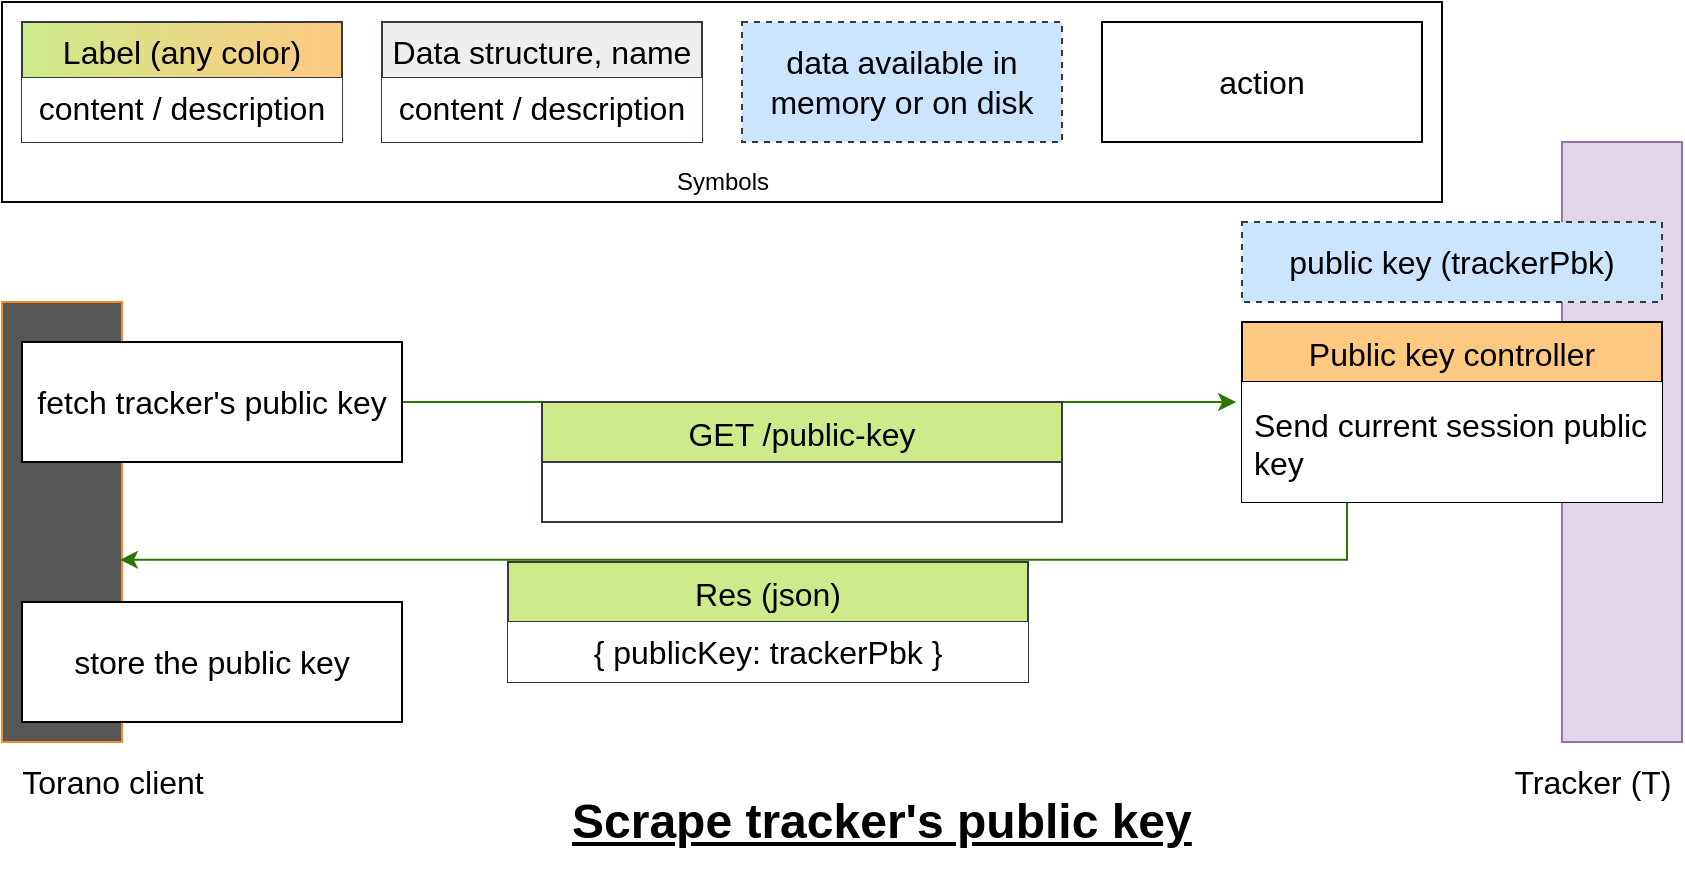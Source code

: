 <mxfile version="19.0.3" type="device"><diagram id="BzUFFizU8-wW_hmCJIyQ" name="Page-1"><mxGraphModel dx="1363" dy="905" grid="1" gridSize="10" guides="1" tooltips="1" connect="1" arrows="1" fold="1" page="1" pageScale="1" pageWidth="850" pageHeight="1100" math="0" shadow="0"><root><mxCell id="0"/><mxCell id="1" parent="0"/><mxCell id="PHUq9M7F-iocGRsVr-AD-2" value="&lt;h1&gt;&lt;u&gt;Scrape tracker's public key&lt;/u&gt;&lt;/h1&gt;&lt;span style=&quot;background-color: initial;&quot;&gt;&lt;br&gt;&lt;/span&gt;" style="text;html=1;strokeColor=none;fillColor=none;spacing=5;spacingTop=-20;whiteSpace=wrap;overflow=hidden;rounded=0;" parent="1" vertex="1"><mxGeometry x="290" y="420" width="325" height="50" as="geometry"/></mxCell><mxCell id="PHUq9M7F-iocGRsVr-AD-3" value="" style="rounded=0;whiteSpace=wrap;html=1;fillColor=#575757;gradientColor=none;strokeColor=#FF8826;" parent="1" vertex="1"><mxGeometry x="10" y="180" width="60" height="220" as="geometry"/></mxCell><mxCell id="PHUq9M7F-iocGRsVr-AD-5" value="" style="rounded=0;whiteSpace=wrap;html=1;fillColor=#e1d5e7;strokeColor=#9673a6;" parent="1" vertex="1"><mxGeometry x="790" y="100" width="60" height="300" as="geometry"/></mxCell><mxCell id="PHUq9M7F-iocGRsVr-AD-6" value="&lt;font style=&quot;font-size: 16px;&quot;&gt;Tracker (T)&lt;br&gt;&lt;/font&gt;" style="text;html=1;align=center;verticalAlign=middle;resizable=0;points=[];autosize=1;strokeColor=none;fillColor=none;" parent="1" vertex="1"><mxGeometry x="760" y="410" width="90" height="20" as="geometry"/></mxCell><mxCell id="5meGlK2kvClp8xzbP9J2-16" style="edgeStyle=orthogonalEdgeStyle;rounded=0;orthogonalLoop=1;jettySize=auto;html=1;exitX=0.25;exitY=1;exitDx=0;exitDy=0;entryX=0.983;entryY=0.586;entryDx=0;entryDy=0;entryPerimeter=0;strokeColor=#2D7600;" parent="1" source="PHUq9M7F-iocGRsVr-AD-18" target="PHUq9M7F-iocGRsVr-AD-3" edge="1"><mxGeometry relative="1" as="geometry"/></mxCell><mxCell id="PHUq9M7F-iocGRsVr-AD-18" value="Public key controller" style="swimlane;fontStyle=0;childLayout=stackLayout;horizontal=1;startSize=30;horizontalStack=0;resizeParent=1;resizeParentMax=0;resizeLast=0;collapsible=1;marginBottom=0;rounded=0;fontSize=16;fontColor=default;strokeColor=#000000;fillColor=#FFC982;" parent="1" vertex="1"><mxGeometry x="630" y="190" width="210" height="90" as="geometry"/></mxCell><mxCell id="PHUq9M7F-iocGRsVr-AD-19" value="Send current session public&#10;key" style="text;strokeColor=none;fillColor=default;align=left;verticalAlign=middle;spacingLeft=4;spacingRight=4;overflow=hidden;points=[[0,0.5],[1,0.5]];portConstraint=eastwest;rotatable=0;rounded=0;fontSize=16;fontColor=#000000;" parent="PHUq9M7F-iocGRsVr-AD-18" vertex="1"><mxGeometry y="30" width="210" height="60" as="geometry"/></mxCell><mxCell id="PHUq9M7F-iocGRsVr-AD-89" value="&lt;font style=&quot;font-size: 16px;&quot;&gt;Torano client&lt;br&gt;&lt;/font&gt;" style="text;html=1;align=center;verticalAlign=middle;resizable=0;points=[];autosize=1;strokeColor=none;fillColor=none;" parent="1" vertex="1"><mxGeometry x="10" y="410" width="110" height="20" as="geometry"/></mxCell><mxCell id="PHUq9M7F-iocGRsVr-AD-98" value="Res (json)" style="swimlane;fontStyle=0;childLayout=stackLayout;horizontal=1;startSize=30;horizontalStack=0;resizeParent=1;resizeParentMax=0;resizeLast=0;collapsible=1;marginBottom=0;rounded=0;fontSize=16;strokeColor=#36393d;fillColor=#cdeb8b;" parent="1" vertex="1"><mxGeometry x="263" y="310" width="260" height="60" as="geometry"/></mxCell><mxCell id="5meGlK2kvClp8xzbP9J2-5" value="&lt;h1&gt;&lt;/h1&gt;&lt;span style=&quot;background-color: initial;&quot;&gt;&lt;span style=&quot;font-size: 16px;&quot;&gt;{ publicKey: trackerPbk }&lt;/span&gt;&lt;br&gt;&lt;/span&gt;" style="text;html=1;strokeColor=none;fillColor=default;spacing=5;spacingTop=-20;whiteSpace=wrap;overflow=hidden;rounded=0;align=center;" parent="PHUq9M7F-iocGRsVr-AD-98" vertex="1"><mxGeometry y="30" width="260" height="30" as="geometry"/></mxCell><mxCell id="lMh2Hzzuw32ZyjEhVy7p-1" value="" style="group;fillColor=#cce5ff;strokeColor=#36393d;gradientColor=#ffffff;" parent="1" vertex="1" connectable="0"><mxGeometry x="10" y="30" width="720" height="100" as="geometry"/></mxCell><mxCell id="lMh2Hzzuw32ZyjEhVy7p-2" value="" style="rounded=0;whiteSpace=wrap;html=1;fillColor=default;strokeColor=#0D0702;" parent="lMh2Hzzuw32ZyjEhVy7p-1" vertex="1"><mxGeometry width="720" height="100" as="geometry"/></mxCell><mxCell id="lMh2Hzzuw32ZyjEhVy7p-3" value="&lt;font style=&quot;font-size: 16px;&quot;&gt;data&amp;nbsp;&lt;span&gt;&lt;span data-dobid=&quot;hdw&quot;&gt;available in memory or on disk&lt;/span&gt;&lt;/span&gt;&lt;br&gt;&lt;/font&gt;" style="rounded=0;whiteSpace=wrap;html=1;fillColor=#cce5ff;strokeColor=#36393d;dashed=1;strokeWidth=1;" parent="lMh2Hzzuw32ZyjEhVy7p-1" vertex="1"><mxGeometry x="370" y="10" width="160" height="60" as="geometry"/></mxCell><mxCell id="lMh2Hzzuw32ZyjEhVy7p-4" value="Data structure, name" style="swimlane;fontStyle=0;childLayout=stackLayout;horizontal=1;startSize=28;horizontalStack=0;resizeParent=1;resizeParentMax=0;resizeLast=0;collapsible=1;marginBottom=0;rounded=0;fontSize=16;fillColor=#eeeeee;strokeColor=#36393d;" parent="lMh2Hzzuw32ZyjEhVy7p-1" vertex="1"><mxGeometry x="190" y="10" width="160" height="60" as="geometry"/></mxCell><mxCell id="lMh2Hzzuw32ZyjEhVy7p-5" value="&lt;h1&gt;&lt;/h1&gt;&lt;span style=&quot;background-color: initial;&quot;&gt;&lt;div style=&quot;&quot;&gt;&lt;span style=&quot;font-size: 16px; background-color: initial;&quot;&gt;content / description&lt;/span&gt;&lt;/div&gt;&lt;/span&gt;" style="text;html=1;strokeColor=none;fillColor=default;spacing=5;spacingTop=-20;whiteSpace=wrap;overflow=hidden;rounded=0;align=center;" parent="lMh2Hzzuw32ZyjEhVy7p-4" vertex="1"><mxGeometry y="28" width="160" height="32" as="geometry"/></mxCell><mxCell id="lMh2Hzzuw32ZyjEhVy7p-6" value="Label (any color)" style="swimlane;fontStyle=0;childLayout=stackLayout;horizontal=1;startSize=28;horizontalStack=0;resizeParent=1;resizeParentMax=0;resizeLast=0;collapsible=1;marginBottom=0;rounded=0;fontSize=16;fillColor=#cdeb8b;strokeColor=#36393d;gradientColor=#FFC982;gradientDirection=east;" parent="lMh2Hzzuw32ZyjEhVy7p-1" vertex="1"><mxGeometry x="10" y="10" width="160" height="60" as="geometry"/></mxCell><mxCell id="lMh2Hzzuw32ZyjEhVy7p-7" value="&lt;h1&gt;&lt;/h1&gt;&lt;span style=&quot;background-color: initial;&quot;&gt;&lt;div style=&quot;&quot;&gt;&lt;span style=&quot;font-size: 16px; background-color: initial;&quot;&gt;content / description&lt;/span&gt;&lt;/div&gt;&lt;/span&gt;" style="text;html=1;strokeColor=none;fillColor=default;spacing=5;spacingTop=-20;whiteSpace=wrap;overflow=hidden;rounded=0;align=center;" parent="lMh2Hzzuw32ZyjEhVy7p-6" vertex="1"><mxGeometry y="28" width="160" height="32" as="geometry"/></mxCell><mxCell id="lMh2Hzzuw32ZyjEhVy7p-8" value="&lt;font style=&quot;font-size: 16px;&quot;&gt;action&lt;br&gt;&lt;/font&gt;" style="rounded=0;whiteSpace=wrap;html=1;fillColor=default;strokeColor=#050301;" parent="lMh2Hzzuw32ZyjEhVy7p-1" vertex="1"><mxGeometry x="550" y="10" width="160" height="60" as="geometry"/></mxCell><mxCell id="lMh2Hzzuw32ZyjEhVy7p-9" value="Symbols" style="text;html=1;align=center;verticalAlign=middle;resizable=0;points=[];autosize=1;strokeColor=none;fillColor=none;" parent="lMh2Hzzuw32ZyjEhVy7p-1" vertex="1"><mxGeometry x="330" y="80" width="60" height="20" as="geometry"/></mxCell><mxCell id="4dGVuGNxEsOm8nYzKn9T-6" value="&lt;font style=&quot;font-size: 16px;&quot;&gt;&lt;span style=&quot;&quot;&gt;public key (trackerPbk)&lt;/span&gt;&lt;br&gt;&lt;/font&gt;" style="rounded=0;whiteSpace=wrap;html=1;fillColor=#cce5ff;strokeColor=#36393d;dashed=1;strokeWidth=1;" parent="1" vertex="1"><mxGeometry x="630" y="140" width="210" height="40" as="geometry"/></mxCell><mxCell id="5meGlK2kvClp8xzbP9J2-13" style="edgeStyle=orthogonalEdgeStyle;rounded=0;orthogonalLoop=1;jettySize=auto;html=1;exitX=1;exitY=0.5;exitDx=0;exitDy=0;entryX=-0.014;entryY=0.167;entryDx=0;entryDy=0;entryPerimeter=0;strokeColor=#2D7600;" parent="1" source="5meGlK2kvClp8xzbP9J2-6" target="PHUq9M7F-iocGRsVr-AD-19" edge="1"><mxGeometry relative="1" as="geometry"/></mxCell><mxCell id="5meGlK2kvClp8xzbP9J2-6" value="&lt;font style=&quot;font-size: 16px;&quot;&gt;fetch tracker's public key&lt;br&gt;&lt;/font&gt;" style="rounded=0;whiteSpace=wrap;html=1;fillColor=default;strokeColor=#050301;" parent="1" vertex="1"><mxGeometry x="20" y="200" width="190" height="60" as="geometry"/></mxCell><mxCell id="5meGlK2kvClp8xzbP9J2-7" value="GET /public-key" style="swimlane;fontStyle=0;childLayout=stackLayout;horizontal=1;startSize=30;horizontalStack=0;resizeParent=1;resizeParentMax=0;resizeLast=0;collapsible=1;marginBottom=0;rounded=0;fontSize=16;strokeColor=#36393d;fillColor=#cdeb8b;" parent="1" vertex="1"><mxGeometry x="280" y="230" width="260" height="60" as="geometry"/></mxCell><mxCell id="5meGlK2kvClp8xzbP9J2-9" value="&lt;font style=&quot;font-size: 16px;&quot;&gt;store the public key&lt;br&gt;&lt;/font&gt;" style="rounded=0;whiteSpace=wrap;html=1;fillColor=default;strokeColor=#050301;" parent="1" vertex="1"><mxGeometry x="20" y="330" width="190" height="60" as="geometry"/></mxCell></root></mxGraphModel></diagram></mxfile>